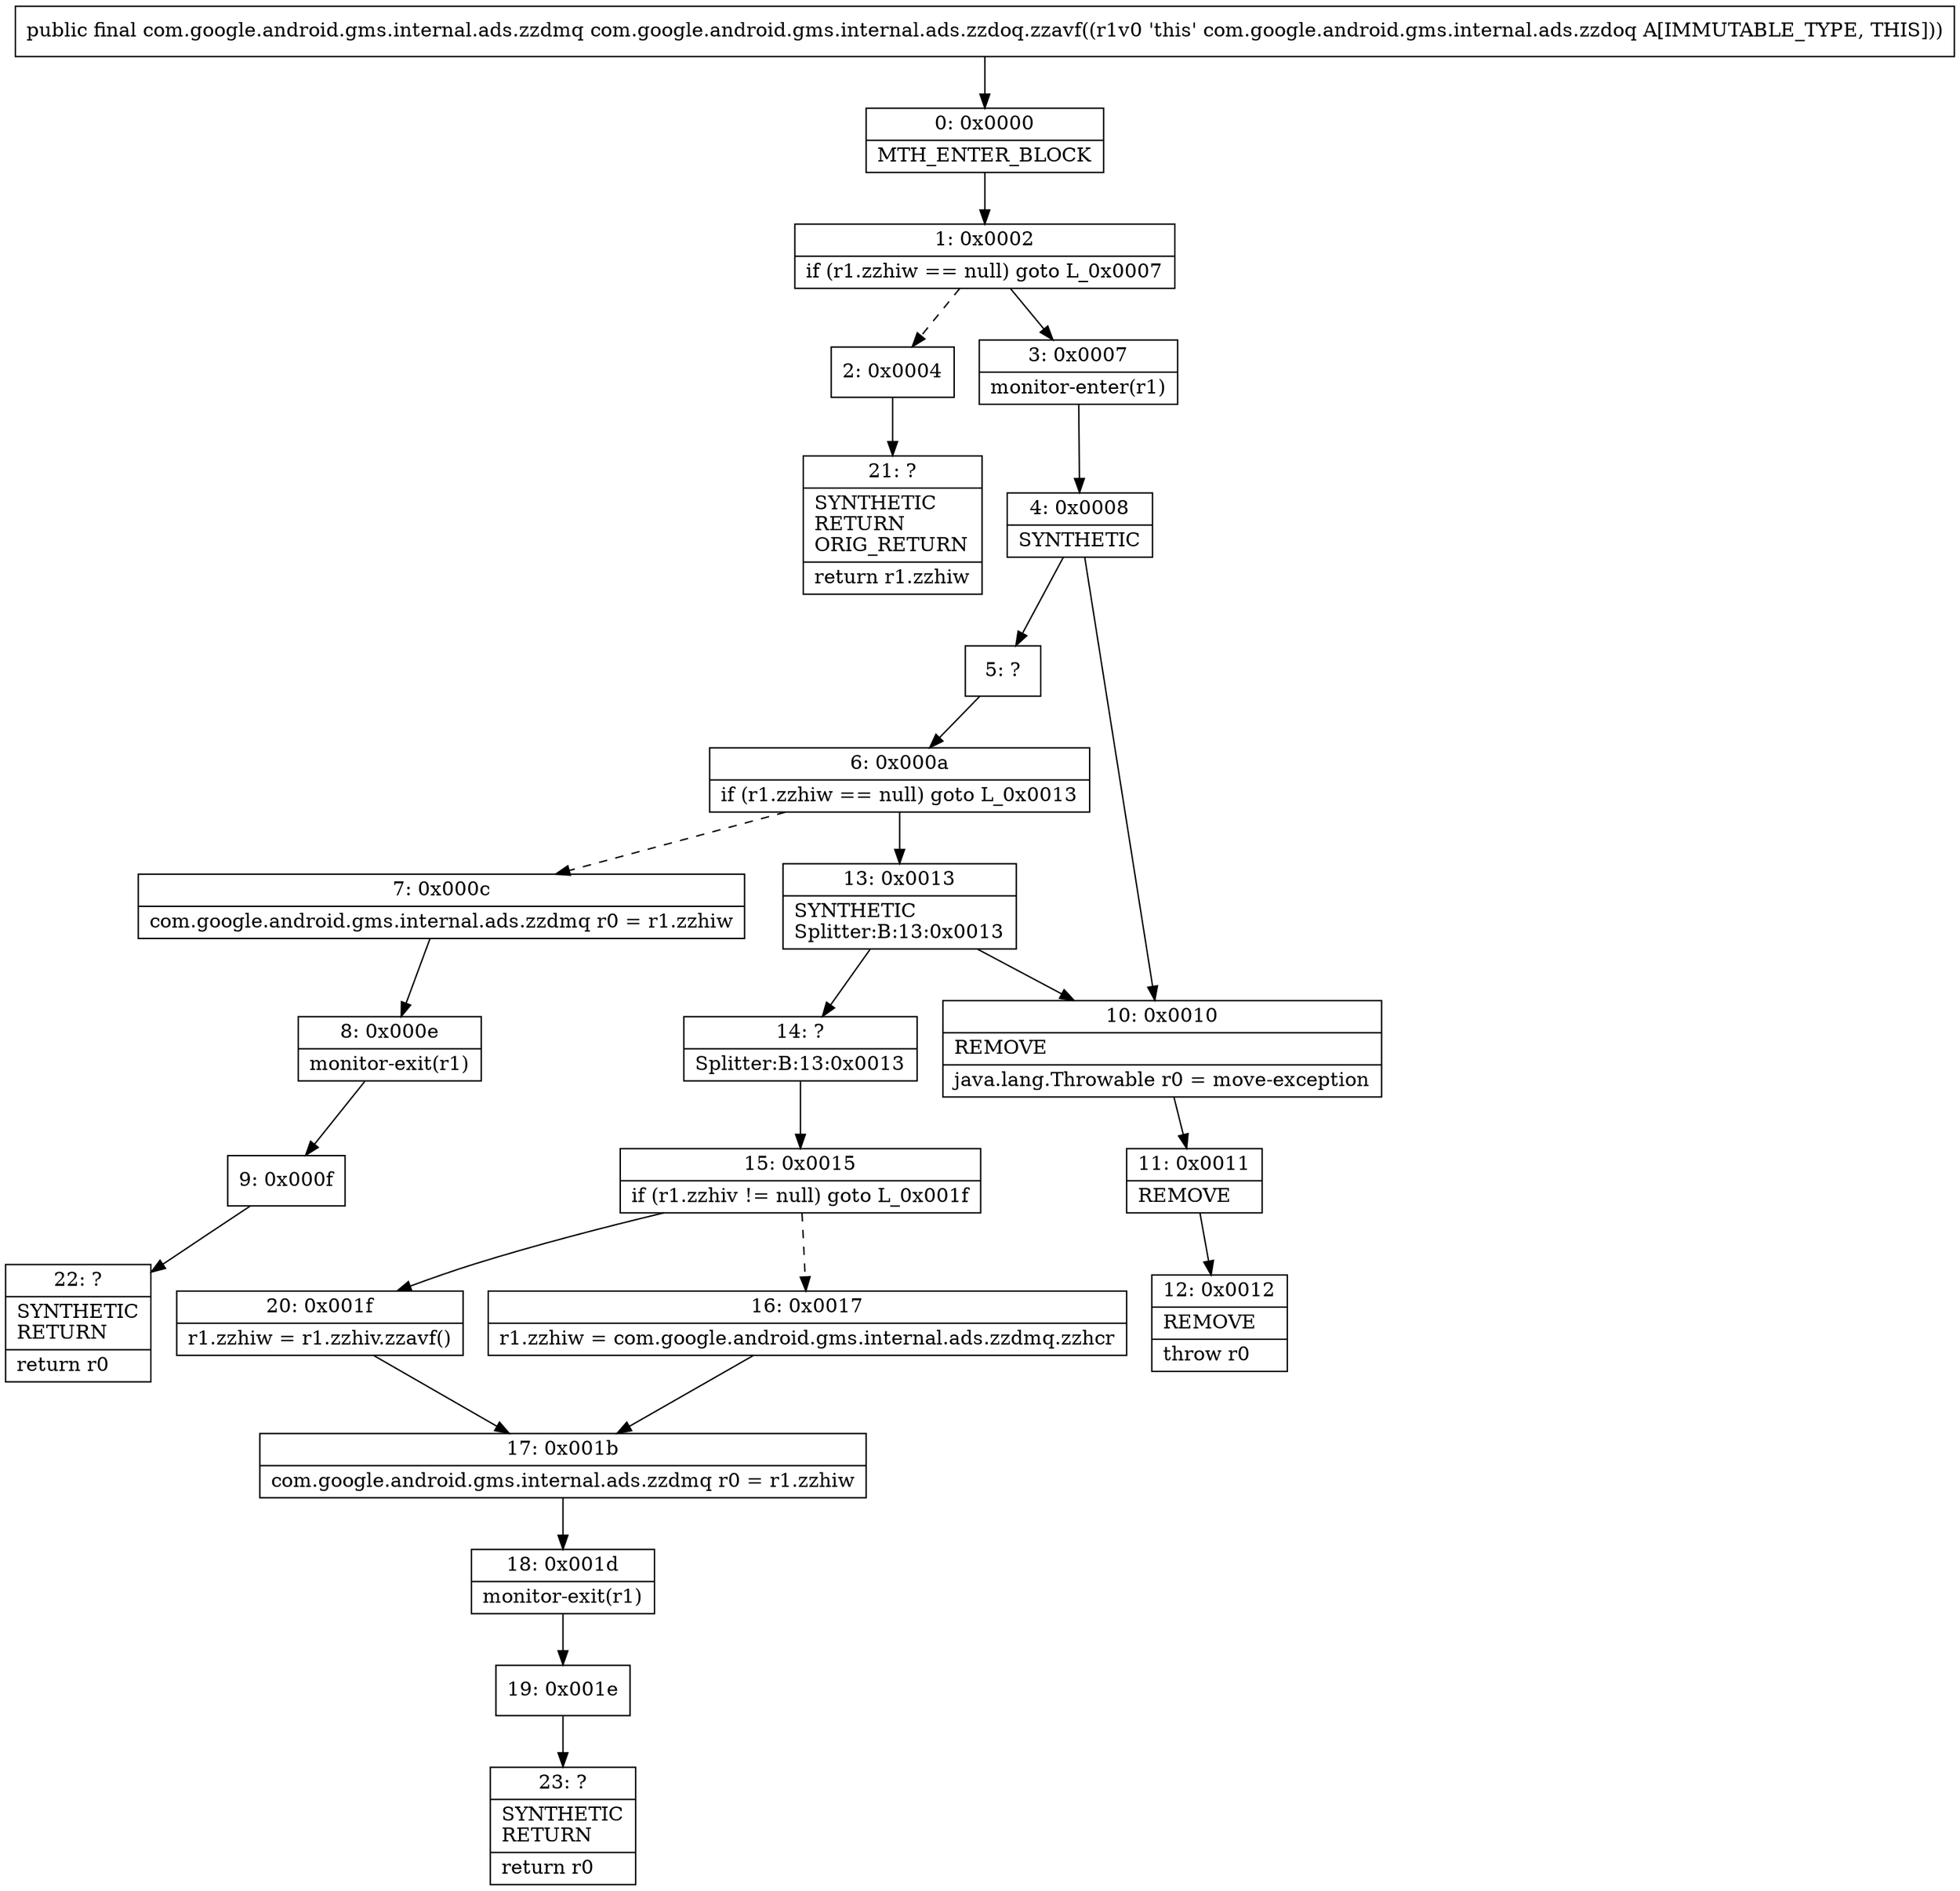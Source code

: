 digraph "CFG forcom.google.android.gms.internal.ads.zzdoq.zzavf()Lcom\/google\/android\/gms\/internal\/ads\/zzdmq;" {
Node_0 [shape=record,label="{0\:\ 0x0000|MTH_ENTER_BLOCK\l}"];
Node_1 [shape=record,label="{1\:\ 0x0002|if (r1.zzhiw == null) goto L_0x0007\l}"];
Node_2 [shape=record,label="{2\:\ 0x0004}"];
Node_3 [shape=record,label="{3\:\ 0x0007|monitor\-enter(r1)\l}"];
Node_4 [shape=record,label="{4\:\ 0x0008|SYNTHETIC\l}"];
Node_5 [shape=record,label="{5\:\ ?}"];
Node_6 [shape=record,label="{6\:\ 0x000a|if (r1.zzhiw == null) goto L_0x0013\l}"];
Node_7 [shape=record,label="{7\:\ 0x000c|com.google.android.gms.internal.ads.zzdmq r0 = r1.zzhiw\l}"];
Node_8 [shape=record,label="{8\:\ 0x000e|monitor\-exit(r1)\l}"];
Node_9 [shape=record,label="{9\:\ 0x000f}"];
Node_10 [shape=record,label="{10\:\ 0x0010|REMOVE\l|java.lang.Throwable r0 = move\-exception\l}"];
Node_11 [shape=record,label="{11\:\ 0x0011|REMOVE\l}"];
Node_12 [shape=record,label="{12\:\ 0x0012|REMOVE\l|throw r0\l}"];
Node_13 [shape=record,label="{13\:\ 0x0013|SYNTHETIC\lSplitter:B:13:0x0013\l}"];
Node_14 [shape=record,label="{14\:\ ?|Splitter:B:13:0x0013\l}"];
Node_15 [shape=record,label="{15\:\ 0x0015|if (r1.zzhiv != null) goto L_0x001f\l}"];
Node_16 [shape=record,label="{16\:\ 0x0017|r1.zzhiw = com.google.android.gms.internal.ads.zzdmq.zzhcr\l}"];
Node_17 [shape=record,label="{17\:\ 0x001b|com.google.android.gms.internal.ads.zzdmq r0 = r1.zzhiw\l}"];
Node_18 [shape=record,label="{18\:\ 0x001d|monitor\-exit(r1)\l}"];
Node_19 [shape=record,label="{19\:\ 0x001e}"];
Node_20 [shape=record,label="{20\:\ 0x001f|r1.zzhiw = r1.zzhiv.zzavf()\l}"];
Node_21 [shape=record,label="{21\:\ ?|SYNTHETIC\lRETURN\lORIG_RETURN\l|return r1.zzhiw\l}"];
Node_22 [shape=record,label="{22\:\ ?|SYNTHETIC\lRETURN\l|return r0\l}"];
Node_23 [shape=record,label="{23\:\ ?|SYNTHETIC\lRETURN\l|return r0\l}"];
MethodNode[shape=record,label="{public final com.google.android.gms.internal.ads.zzdmq com.google.android.gms.internal.ads.zzdoq.zzavf((r1v0 'this' com.google.android.gms.internal.ads.zzdoq A[IMMUTABLE_TYPE, THIS])) }"];
MethodNode -> Node_0;
Node_0 -> Node_1;
Node_1 -> Node_2[style=dashed];
Node_1 -> Node_3;
Node_2 -> Node_21;
Node_3 -> Node_4;
Node_4 -> Node_5;
Node_4 -> Node_10;
Node_5 -> Node_6;
Node_6 -> Node_7[style=dashed];
Node_6 -> Node_13;
Node_7 -> Node_8;
Node_8 -> Node_9;
Node_9 -> Node_22;
Node_10 -> Node_11;
Node_11 -> Node_12;
Node_13 -> Node_14;
Node_13 -> Node_10;
Node_14 -> Node_15;
Node_15 -> Node_16[style=dashed];
Node_15 -> Node_20;
Node_16 -> Node_17;
Node_17 -> Node_18;
Node_18 -> Node_19;
Node_19 -> Node_23;
Node_20 -> Node_17;
}

